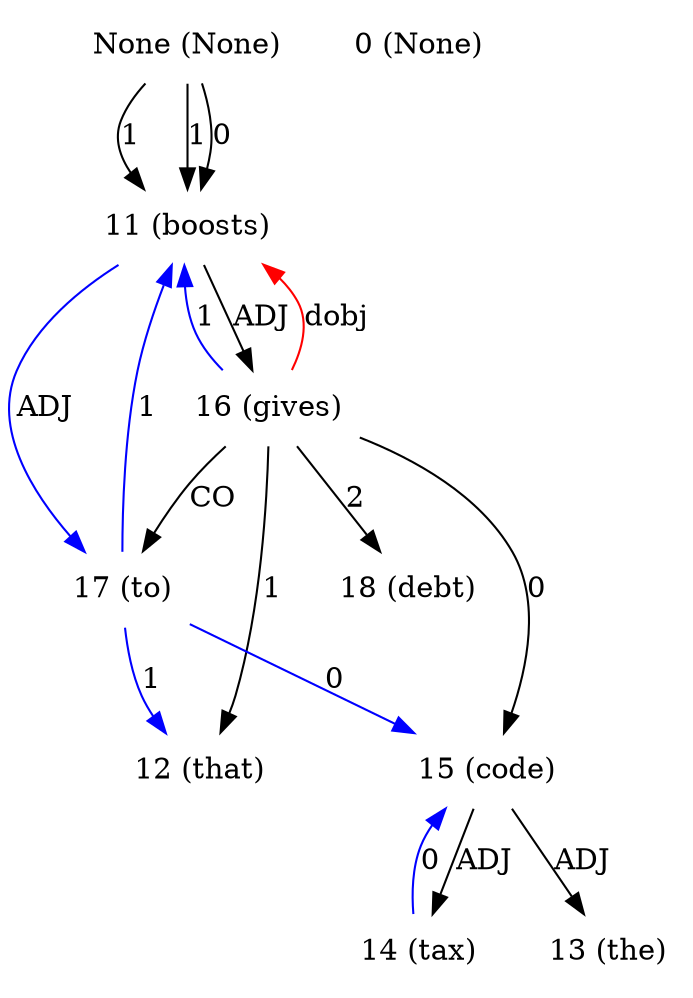 digraph G{
edge [dir=forward]
node [shape=plaintext]

None [label="None (None)"]
None -> 11 [label="1"]
None [label="None (None)"]
None -> 11 [label="1"]
None [label="None (None)"]
None -> 11 [label="0"]
0 [label="0 (None)"]
11 [label="11 (boosts)"]
11 -> 16 [label="ADJ"]
11 -> 17 [label="ADJ", color="blue"]
16 -> 11 [label="dobj", color="red"]
12 [label="12 (that)"]
13 [label="13 (the)"]
14 [label="14 (tax)"]
14 -> 15 [label="0", color="blue"]
15 [label="15 (code)"]
15 -> 13 [label="ADJ"]
15 -> 14 [label="ADJ"]
16 [label="16 (gives)"]
16 -> 12 [label="1"]
16 -> 11 [label="1", color="blue"]
16 -> 15 [label="0"]
16 -> 18 [label="2"]
16 -> 17 [label="CO"]
17 [label="17 (to)"]
17 -> 11 [label="1", color="blue"]
17 -> 12 [label="1", color="blue"]
17 -> 15 [label="0", color="blue"]
18 [label="18 (debt)"]
}
